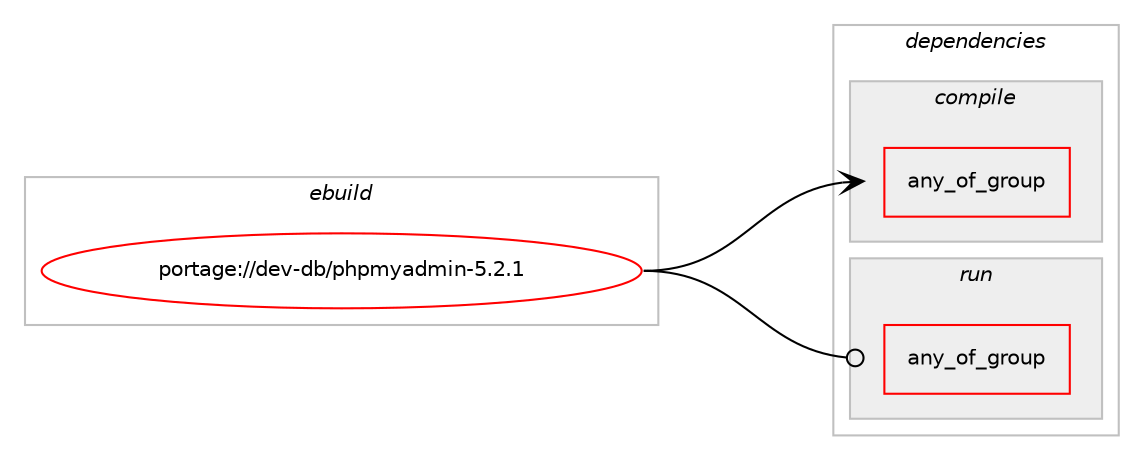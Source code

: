digraph prolog {

# *************
# Graph options
# *************

newrank=true;
concentrate=true;
compound=true;
graph [rankdir=LR,fontname=Helvetica,fontsize=10,ranksep=1.5];#, ranksep=2.5, nodesep=0.2];
edge  [arrowhead=vee];
node  [fontname=Helvetica,fontsize=10];

# **********
# The ebuild
# **********

subgraph cluster_leftcol {
color=gray;
rank=same;
label=<<i>ebuild</i>>;
id [label="portage://dev-db/phpmyadmin-5.2.1", color=red, width=4, href="../dev-db/phpmyadmin-5.2.1.svg"];
}

# ****************
# The dependencies
# ****************

subgraph cluster_midcol {
color=gray;
label=<<i>dependencies</i>>;
subgraph cluster_compile {
fillcolor="#eeeeee";
style=filled;
label=<<i>compile</i>>;
subgraph any860 {
dependency31406 [label=<<TABLE BORDER="0" CELLBORDER="1" CELLSPACING="0" CELLPADDING="4"><TR><TD CELLPADDING="10">any_of_group</TD></TR></TABLE>>, shape=none, color=red];# *** BEGIN UNKNOWN DEPENDENCY TYPE (TODO) ***
# dependency31406 -> package_dependency(portage://dev-db/phpmyadmin-5.2.1,install,no,virtual,httpd-cgi,none,[,,],[],[])
# *** END UNKNOWN DEPENDENCY TYPE (TODO) ***

# *** BEGIN UNKNOWN DEPENDENCY TYPE (TODO) ***
# dependency31406 -> package_dependency(portage://dev-db/phpmyadmin-5.2.1,install,no,virtual,httpd-fastcgi,none,[,,],[],[])
# *** END UNKNOWN DEPENDENCY TYPE (TODO) ***

}
id:e -> dependency31406:w [weight=20,style="solid",arrowhead="vee"];
# *** BEGIN UNKNOWN DEPENDENCY TYPE (TODO) ***
# id -> package_dependency(portage://dev-db/phpmyadmin-5.2.1,install,no,app-admin,webapp-config,none,[,,],[],[])
# *** END UNKNOWN DEPENDENCY TYPE (TODO) ***

}
subgraph cluster_compileandrun {
fillcolor="#eeeeee";
style=filled;
label=<<i>compile and run</i>>;
}
subgraph cluster_run {
fillcolor="#eeeeee";
style=filled;
label=<<i>run</i>>;
subgraph any861 {
dependency31407 [label=<<TABLE BORDER="0" CELLBORDER="1" CELLSPACING="0" CELLPADDING="4"><TR><TD CELLPADDING="10">any_of_group</TD></TR></TABLE>>, shape=none, color=red];# *** BEGIN UNKNOWN DEPENDENCY TYPE (TODO) ***
# dependency31407 -> package_dependency(portage://dev-db/phpmyadmin-5.2.1,run,no,dev-lang,php,none,[,,],[],[use(enable(mysqli),none)])
# *** END UNKNOWN DEPENDENCY TYPE (TODO) ***

# *** BEGIN UNKNOWN DEPENDENCY TYPE (TODO) ***
# dependency31407 -> package_dependency(portage://dev-db/phpmyadmin-5.2.1,run,no,dev-lang,php,none,[,,],[],[use(enable(mysql),none)])
# *** END UNKNOWN DEPENDENCY TYPE (TODO) ***

}
id:e -> dependency31407:w [weight=20,style="solid",arrowhead="odot"];
# *** BEGIN UNKNOWN DEPENDENCY TYPE (TODO) ***
# id -> package_dependency(portage://dev-db/phpmyadmin-5.2.1,run,no,app-admin,webapp-config,none,[,,],[],[])
# *** END UNKNOWN DEPENDENCY TYPE (TODO) ***

# *** BEGIN UNKNOWN DEPENDENCY TYPE (TODO) ***
# id -> package_dependency(portage://dev-db/phpmyadmin-5.2.1,run,no,dev-lang,php,none,[,,],[],[use(enable(ctype),none),use(enable(filter),none),use(enable(json),positive),use(enable(session),none),use(enable(ssl),none),use(enable(unicode),none)])
# *** END UNKNOWN DEPENDENCY TYPE (TODO) ***

# *** BEGIN UNKNOWN DEPENDENCY TYPE (TODO) ***
# id -> package_dependency(portage://dev-db/phpmyadmin-5.2.1,run,no,virtual,httpd-php,none,[,,],any_different_slot,[])
# *** END UNKNOWN DEPENDENCY TYPE (TODO) ***

}
}

# **************
# The candidates
# **************

subgraph cluster_choices {
rank=same;
color=gray;
label=<<i>candidates</i>>;

}

}

